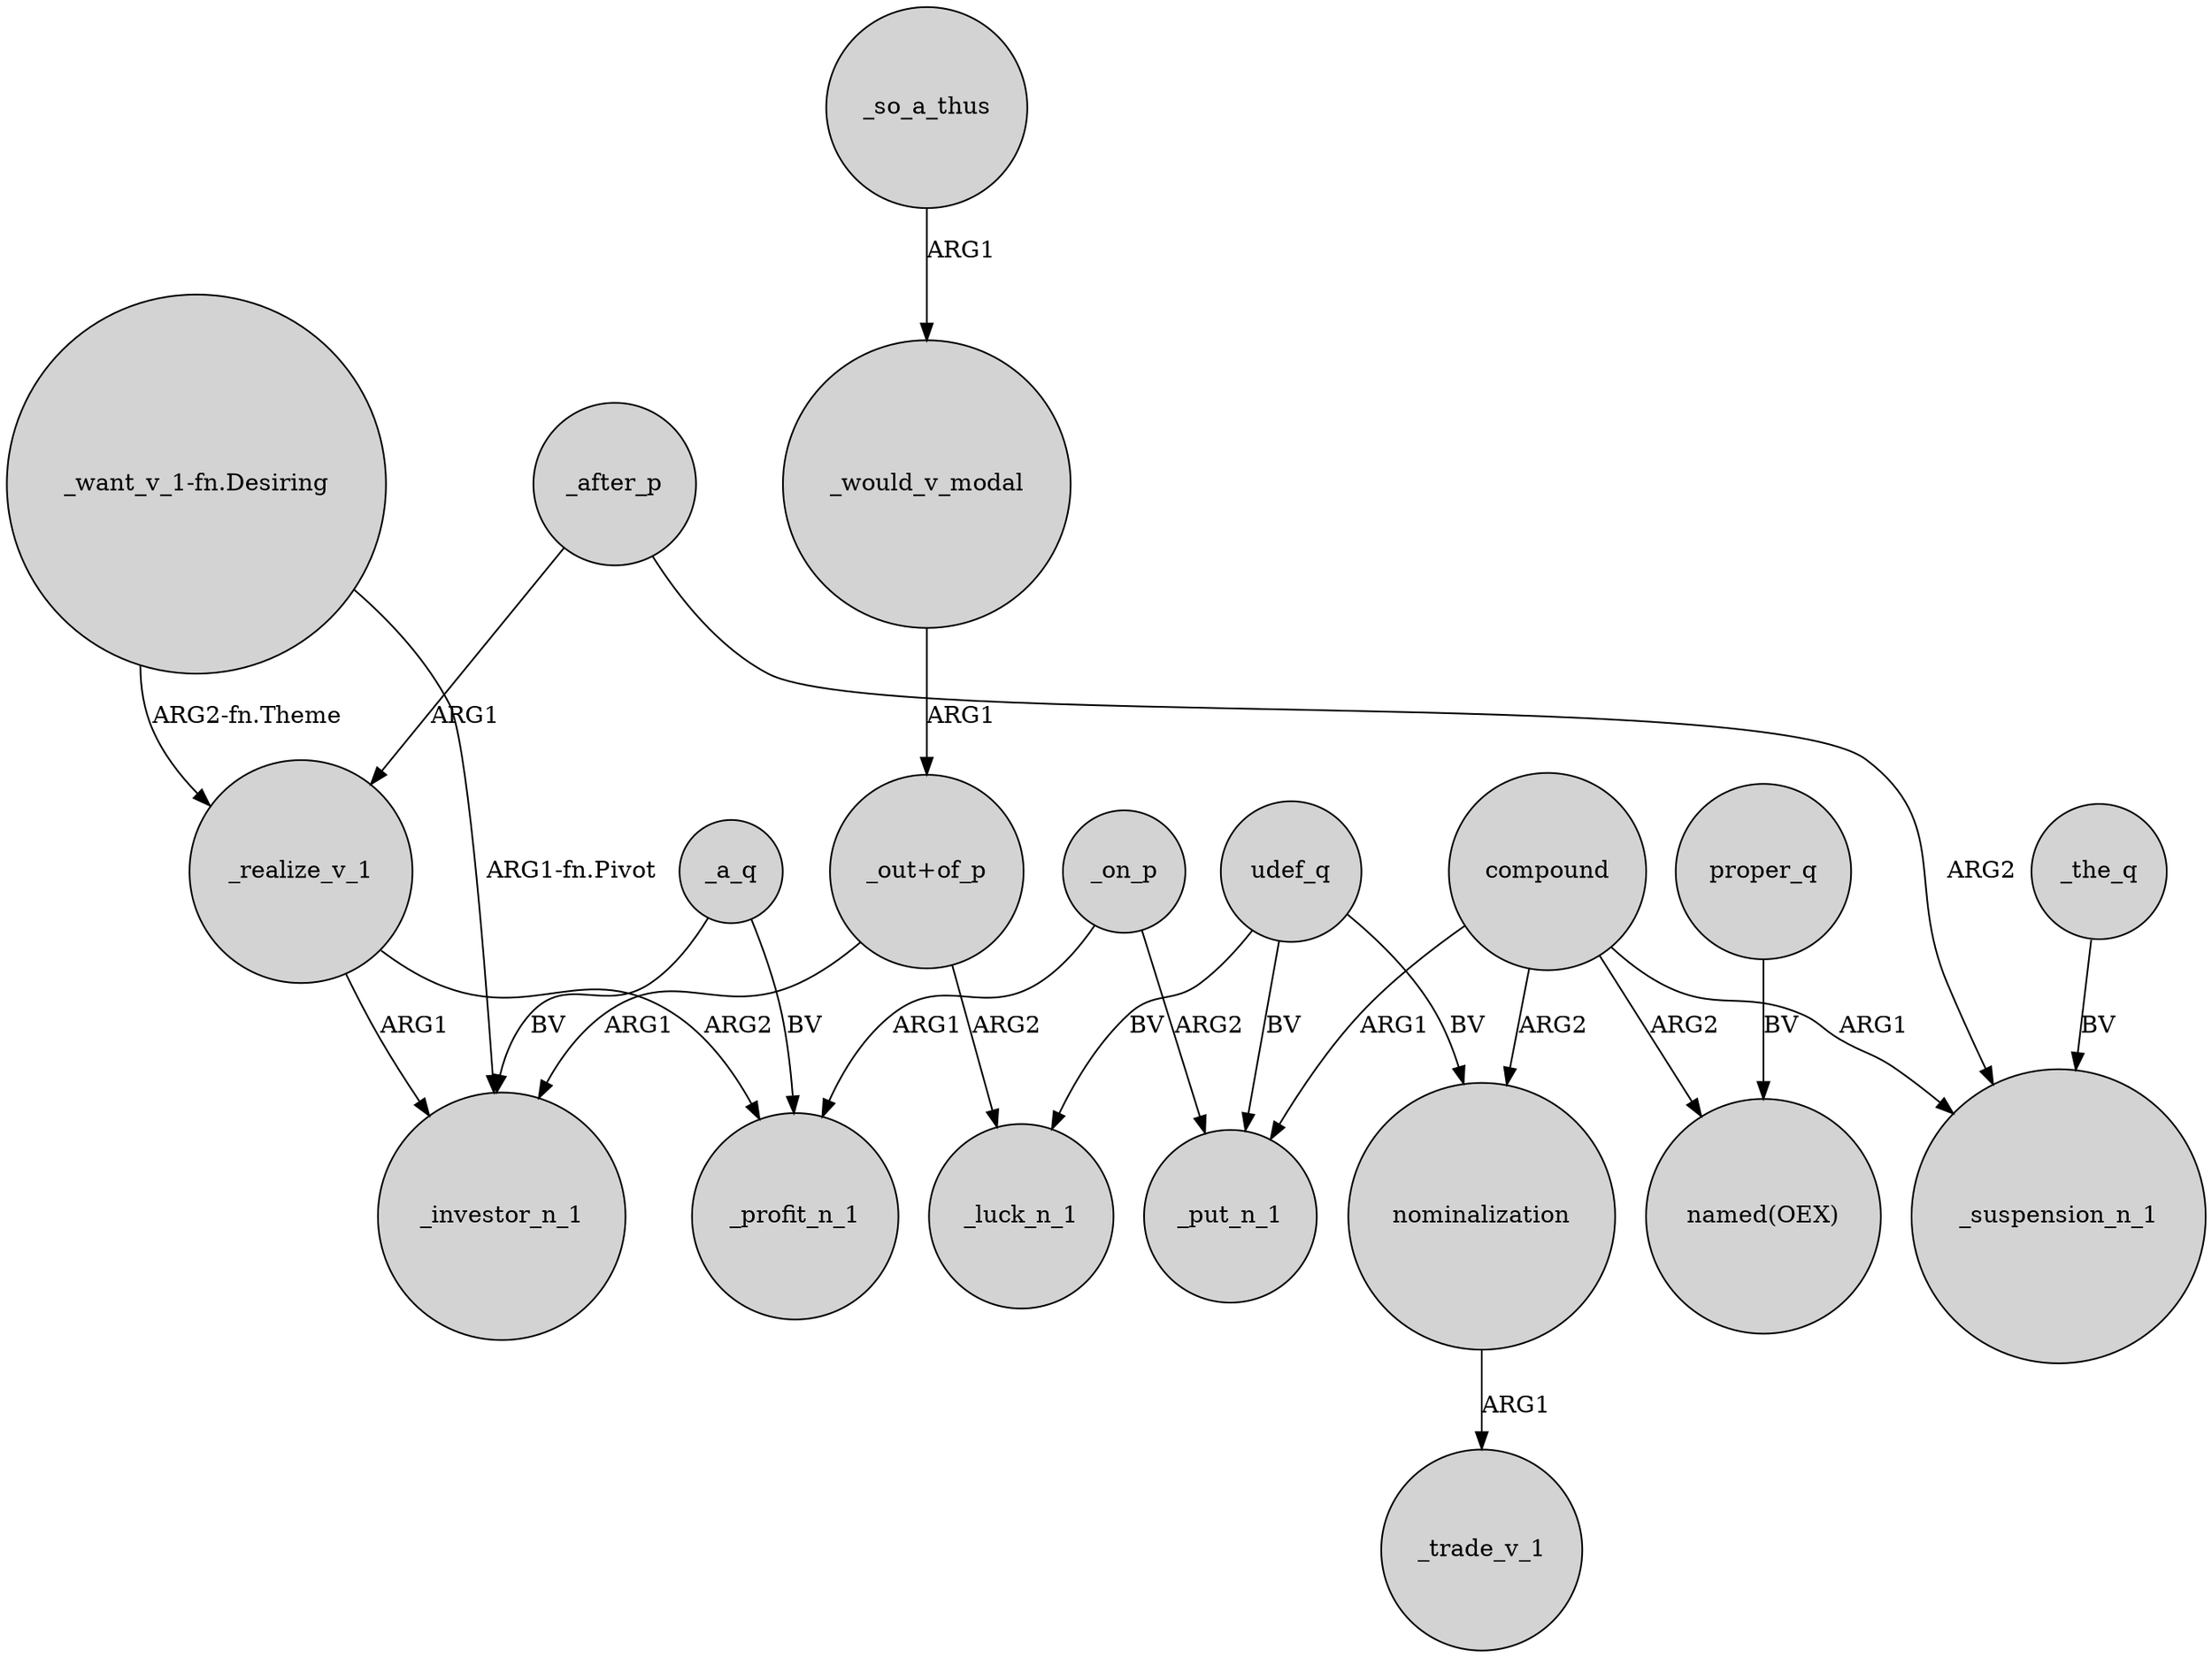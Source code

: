 digraph {
	node [shape=circle style=filled]
	_after_p -> _realize_v_1 [label=ARG1]
	_would_v_modal -> "_out+of_p" [label=ARG1]
	_on_p -> _profit_n_1 [label=ARG1]
	_the_q -> _suspension_n_1 [label=BV]
	udef_q -> _luck_n_1 [label=BV]
	compound -> "named(OEX)" [label=ARG2]
	"_out+of_p" -> _investor_n_1 [label=ARG1]
	compound -> nominalization [label=ARG2]
	proper_q -> "named(OEX)" [label=BV]
	nominalization -> _trade_v_1 [label=ARG1]
	_so_a_thus -> _would_v_modal [label=ARG1]
	_on_p -> _put_n_1 [label=ARG2]
	udef_q -> nominalization [label=BV]
	_realize_v_1 -> _investor_n_1 [label=ARG1]
	"_out+of_p" -> _luck_n_1 [label=ARG2]
	"_want_v_1-fn.Desiring" -> _realize_v_1 [label="ARG2-fn.Theme"]
	_realize_v_1 -> _profit_n_1 [label=ARG2]
	compound -> _suspension_n_1 [label=ARG1]
	_a_q -> _investor_n_1 [label=BV]
	compound -> _put_n_1 [label=ARG1]
	_a_q -> _profit_n_1 [label=BV]
	udef_q -> _put_n_1 [label=BV]
	"_want_v_1-fn.Desiring" -> _investor_n_1 [label="ARG1-fn.Pivot"]
	_after_p -> _suspension_n_1 [label=ARG2]
}
